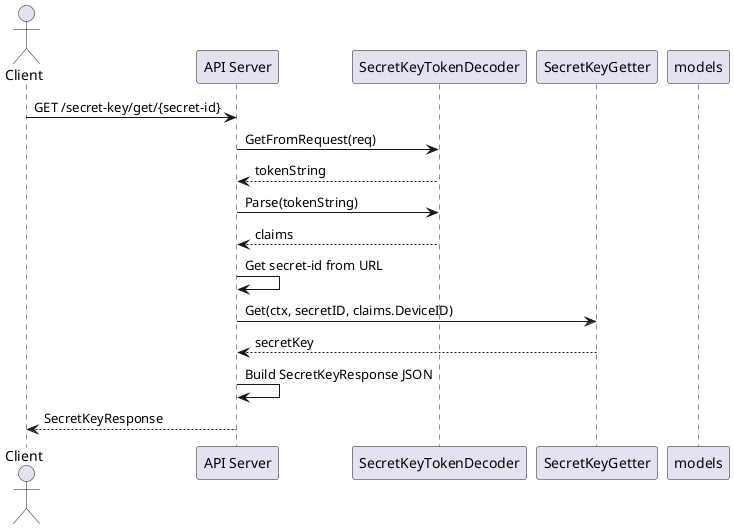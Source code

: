 @startuml
actor Client
participant "API Server" as Server
participant SecretKeyTokenDecoder
participant SecretKeyGetter
participant models

Client -> Server: GET /secret-key/get/{secret-id}
Server -> SecretKeyTokenDecoder: GetFromRequest(req)
SecretKeyTokenDecoder --> Server: tokenString

Server -> SecretKeyTokenDecoder: Parse(tokenString)
SecretKeyTokenDecoder --> Server: claims

Server -> Server: Get secret-id from URL
Server -> SecretKeyGetter: Get(ctx, secretID, claims.DeviceID)
SecretKeyGetter --> Server: secretKey

Server -> Server: Build SecretKeyResponse JSON
Server --> Client: SecretKeyResponse
@enduml
